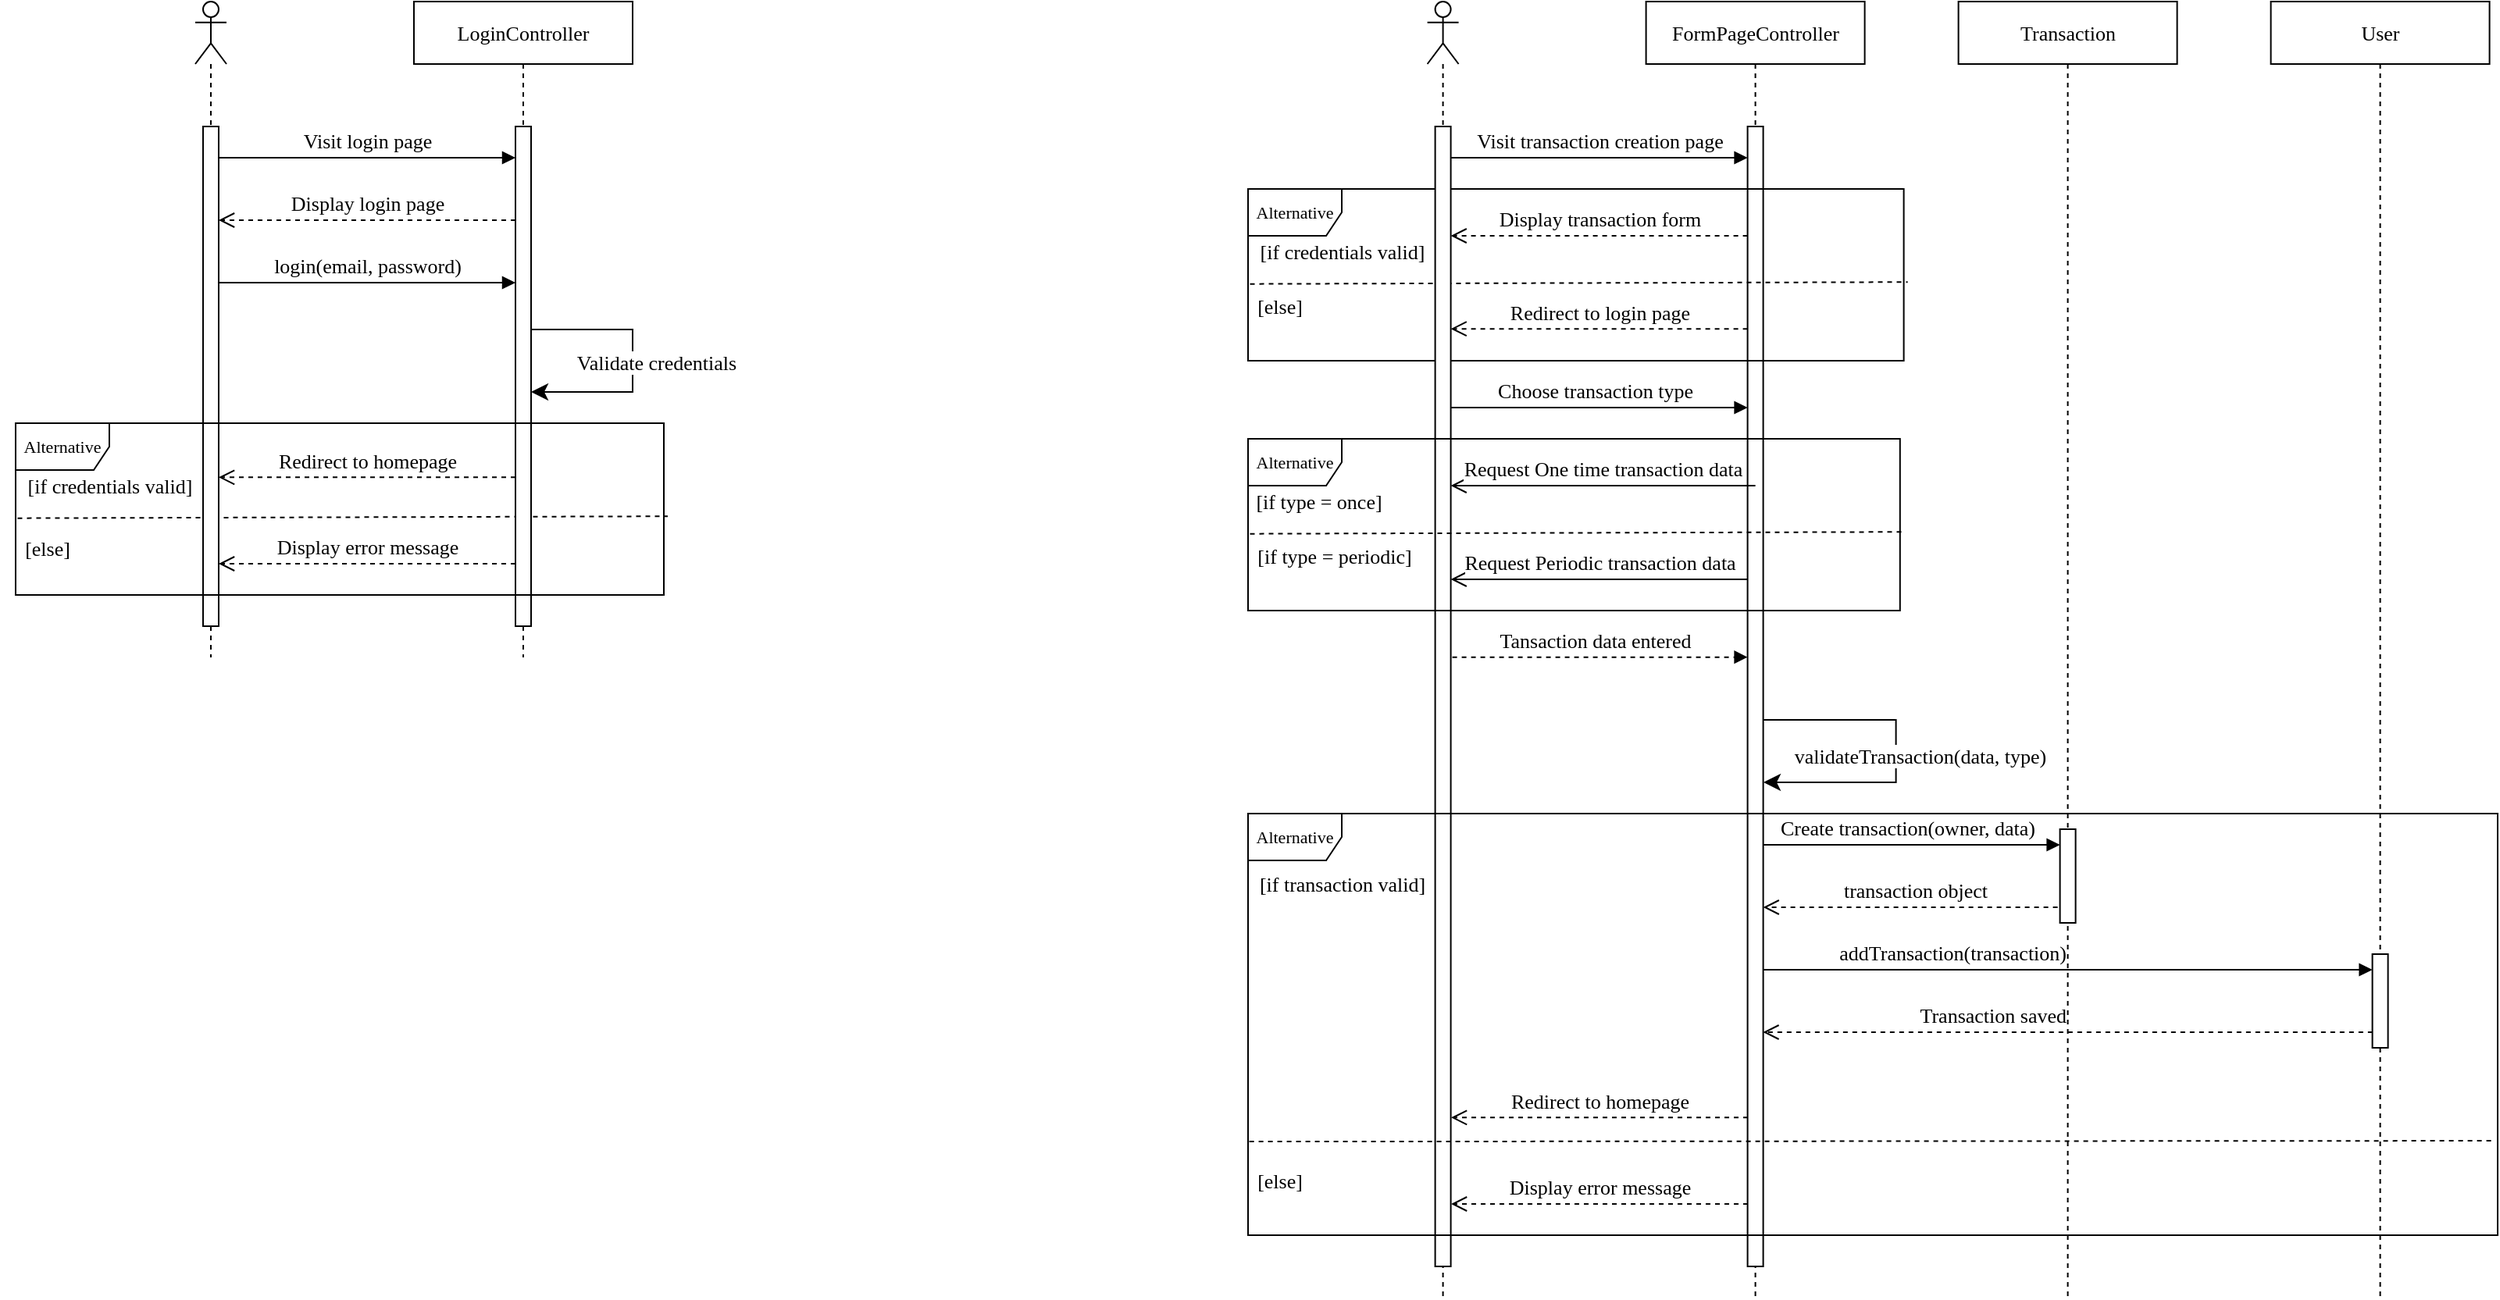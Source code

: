 <mxfile>
    <diagram name="Page-1" id="2YBvvXClWsGukQMizWep">
        <mxGraphModel dx="1391" dy="2754" grid="1" gridSize="10" guides="1" tooltips="1" connect="1" arrows="1" fold="1" page="1" pageScale="1" pageWidth="980" pageHeight="1390" math="0" shadow="0">
            <root>
                <mxCell id="0"/>
                <mxCell id="1" parent="0"/>
                <mxCell id="OT9MZSobIj806VVKi1cu-171" value="transaction object" style="html=1;verticalAlign=bottom;endArrow=open;dashed=1;endSize=8;curved=0;rounded=0;fontFamily=Georgia;fontSize=13;" parent="1" edge="1">
                    <mxGeometry relative="1" as="geometry">
                        <mxPoint x="2579.3" y="-760" as="sourcePoint"/>
                        <mxPoint x="2384.8" y="-760" as="targetPoint"/>
                    </mxGeometry>
                </mxCell>
                <mxCell id="OT9MZSobIj806VVKi1cu-168" value="Create transaction(owner, data)" style="html=1;verticalAlign=bottom;endArrow=block;curved=0;rounded=0;fontFamily=Georgia;fontSize=13;" parent="1" edge="1">
                    <mxGeometry width="80" relative="1" as="geometry">
                        <mxPoint x="2379.729" y="-800" as="sourcePoint"/>
                        <mxPoint x="2574.8" y="-800" as="targetPoint"/>
                    </mxGeometry>
                </mxCell>
                <mxCell id="OT9MZSobIj806VVKi1cu-185" value="Tansaction data entered" style="html=1;verticalAlign=bottom;endArrow=block;curved=0;rounded=0;dashed=1;fontFamily=Georgia;fontSize=13;" parent="1" target="OT9MZSobIj806VVKi1cu-111" edge="1">
                    <mxGeometry width="80" relative="1" as="geometry">
                        <mxPoint x="2179.8" y="-920.17" as="sourcePoint"/>
                        <mxPoint x="2369.8" y="-920.17" as="targetPoint"/>
                    </mxGeometry>
                </mxCell>
                <mxCell id="OT9MZSobIj806VVKi1cu-124" value="" style="endArrow=none;dashed=1;html=1;rounded=0;exitX=0.003;exitY=0.553;exitDx=0;exitDy=0;exitPerimeter=0;entryX=1.006;entryY=0.542;entryDx=0;entryDy=0;entryPerimeter=0;fontFamily=Georgia;fontSize=13;" parent="1" source="OT9MZSobIj806VVKi1cu-120" target="OT9MZSobIj806VVKi1cu-120" edge="1">
                    <mxGeometry width="50" height="50" relative="1" as="geometry">
                        <mxPoint x="1456" y="-950" as="sourcePoint"/>
                        <mxPoint x="1680" y="-1004" as="targetPoint"/>
                    </mxGeometry>
                </mxCell>
                <mxCell id="OT9MZSobIj806VVKi1cu-12" value="LoginController" style="shape=umlLifeline;perimeter=lifelinePerimeter;whiteSpace=wrap;html=1;container=0;dropTarget=0;collapsible=0;recursiveResize=0;outlineConnect=0;portConstraint=eastwest;newEdgeStyle={&quot;edgeStyle&quot;:&quot;elbowEdgeStyle&quot;,&quot;elbow&quot;:&quot;vertical&quot;,&quot;curved&quot;:0,&quot;rounded&quot;:0};fontFamily=Georgia;fontSize=13;" parent="1" vertex="1">
                    <mxGeometry x="1521" y="-1340" width="140" height="420" as="geometry"/>
                </mxCell>
                <mxCell id="OT9MZSobIj806VVKi1cu-13" value="" style="html=1;points=[];perimeter=orthogonalPerimeter;outlineConnect=0;targetShapes=umlLifeline;portConstraint=eastwest;newEdgeStyle={&quot;edgeStyle&quot;:&quot;elbowEdgeStyle&quot;,&quot;elbow&quot;:&quot;vertical&quot;,&quot;curved&quot;:0,&quot;rounded&quot;:0};fontFamily=Georgia;fontSize=13;" parent="OT9MZSobIj806VVKi1cu-12" vertex="1">
                    <mxGeometry x="65" y="80" width="10" height="320" as="geometry"/>
                </mxCell>
                <mxCell id="OT9MZSobIj806VVKi1cu-107" value="" style="edgeStyle=segmentEdgeStyle;endArrow=classic;html=1;curved=0;rounded=0;endSize=8;startSize=8;fontFamily=Georgia;fontSize=13;" parent="OT9MZSobIj806VVKi1cu-12" edge="1">
                    <mxGeometry width="50" height="50" relative="1" as="geometry">
                        <mxPoint x="75" y="210" as="sourcePoint"/>
                        <mxPoint x="75" y="250" as="targetPoint"/>
                        <Array as="points">
                            <mxPoint x="140" y="210"/>
                            <mxPoint x="140" y="250"/>
                        </Array>
                    </mxGeometry>
                </mxCell>
                <mxCell id="OT9MZSobIj806VVKi1cu-108" value="Validate credentials" style="edgeLabel;html=1;align=center;verticalAlign=middle;resizable=0;points=[];fontFamily=Georgia;fontSize=13;" parent="OT9MZSobIj806VVKi1cu-107" vertex="1" connectable="0">
                    <mxGeometry x="0.111" y="1" relative="1" as="geometry">
                        <mxPoint x="14" y="-9" as="offset"/>
                    </mxGeometry>
                </mxCell>
                <mxCell id="OT9MZSobIj806VVKi1cu-99" value="" style="shape=umlLifeline;perimeter=lifelinePerimeter;whiteSpace=wrap;html=1;container=1;dropTarget=0;collapsible=0;recursiveResize=0;outlineConnect=0;portConstraint=eastwest;newEdgeStyle={&quot;curved&quot;:0,&quot;rounded&quot;:0};participant=umlActor;fontFamily=Georgia;fontSize=13;" parent="1" vertex="1">
                    <mxGeometry x="1381" y="-1340" width="20" height="420" as="geometry"/>
                </mxCell>
                <mxCell id="OT9MZSobIj806VVKi1cu-101" value="" style="html=1;points=[];perimeter=orthogonalPerimeter;outlineConnect=0;targetShapes=umlLifeline;portConstraint=eastwest;newEdgeStyle={&quot;edgeStyle&quot;:&quot;elbowEdgeStyle&quot;,&quot;elbow&quot;:&quot;vertical&quot;,&quot;curved&quot;:0,&quot;rounded&quot;:0};fontFamily=Georgia;fontSize=13;" parent="OT9MZSobIj806VVKi1cu-99" vertex="1">
                    <mxGeometry x="5" y="80" width="10" height="320" as="geometry"/>
                </mxCell>
                <mxCell id="OT9MZSobIj806VVKi1cu-102" value="Visit login page" style="html=1;verticalAlign=bottom;endArrow=block;curved=0;rounded=0;fontFamily=Georgia;fontSize=13;" parent="1" source="OT9MZSobIj806VVKi1cu-101" edge="1">
                    <mxGeometry width="80" relative="1" as="geometry">
                        <mxPoint x="1376" y="-1240" as="sourcePoint"/>
                        <mxPoint x="1586" y="-1240" as="targetPoint"/>
                    </mxGeometry>
                </mxCell>
                <mxCell id="OT9MZSobIj806VVKi1cu-103" value="Display login page" style="html=1;verticalAlign=bottom;endArrow=open;dashed=1;endSize=8;curved=0;rounded=0;fontFamily=Georgia;fontSize=13;" parent="1" target="OT9MZSobIj806VVKi1cu-101" edge="1">
                    <mxGeometry relative="1" as="geometry">
                        <mxPoint x="1586" y="-1200" as="sourcePoint"/>
                        <mxPoint x="1376" y="-1200" as="targetPoint"/>
                    </mxGeometry>
                </mxCell>
                <mxCell id="OT9MZSobIj806VVKi1cu-104" value="login(email, password)" style="html=1;verticalAlign=bottom;endArrow=block;curved=0;rounded=0;fontFamily=Georgia;fontSize=13;" parent="1" source="OT9MZSobIj806VVKi1cu-101" edge="1">
                    <mxGeometry width="80" relative="1" as="geometry">
                        <mxPoint x="1376" y="-1160" as="sourcePoint"/>
                        <mxPoint x="1586" y="-1160" as="targetPoint"/>
                    </mxGeometry>
                </mxCell>
                <mxCell id="OT9MZSobIj806VVKi1cu-109" value="Redirect to homepage" style="html=1;verticalAlign=bottom;endArrow=open;dashed=1;endSize=8;curved=0;rounded=0;fontFamily=Georgia;fontSize=13;" parent="1" edge="1">
                    <mxGeometry relative="1" as="geometry">
                        <mxPoint x="1586" y="-1035.34" as="sourcePoint"/>
                        <mxPoint x="1396" y="-1035.34" as="targetPoint"/>
                    </mxGeometry>
                </mxCell>
                <mxCell id="OT9MZSobIj806VVKi1cu-110" value="FormPageController" style="shape=umlLifeline;perimeter=lifelinePerimeter;whiteSpace=wrap;html=1;container=0;dropTarget=0;collapsible=0;recursiveResize=0;outlineConnect=0;portConstraint=eastwest;newEdgeStyle={&quot;edgeStyle&quot;:&quot;elbowEdgeStyle&quot;,&quot;elbow&quot;:&quot;vertical&quot;,&quot;curved&quot;:0,&quot;rounded&quot;:0};fontFamily=Georgia;fontSize=13;" parent="1" vertex="1">
                    <mxGeometry x="2309.8" y="-1340" width="140" height="830" as="geometry"/>
                </mxCell>
                <mxCell id="OT9MZSobIj806VVKi1cu-111" value="" style="html=1;points=[];perimeter=orthogonalPerimeter;outlineConnect=0;targetShapes=umlLifeline;portConstraint=eastwest;newEdgeStyle={&quot;edgeStyle&quot;:&quot;elbowEdgeStyle&quot;,&quot;elbow&quot;:&quot;vertical&quot;,&quot;curved&quot;:0,&quot;rounded&quot;:0};fontFamily=Georgia;fontSize=13;" parent="OT9MZSobIj806VVKi1cu-110" vertex="1">
                    <mxGeometry x="65" y="80" width="10" height="730" as="geometry"/>
                </mxCell>
                <mxCell id="OT9MZSobIj806VVKi1cu-116" value="Visit transaction creation page" style="html=1;verticalAlign=bottom;endArrow=block;curved=0;rounded=0;fontFamily=Georgia;fontSize=13;" parent="1" source="OT9MZSobIj806VVKi1cu-115" edge="1">
                    <mxGeometry width="80" relative="1" as="geometry">
                        <mxPoint x="2164.8" y="-1240" as="sourcePoint"/>
                        <mxPoint x="2374.8" y="-1240" as="targetPoint"/>
                    </mxGeometry>
                </mxCell>
                <mxCell id="OT9MZSobIj806VVKi1cu-120" value="&lt;div style=&quot;font-size: 11px;&quot;&gt;Alternative&lt;/div&gt;" style="shape=umlFrame;whiteSpace=wrap;html=1;pointerEvents=0;fontFamily=Georgia;fontSize=11;" parent="1" vertex="1">
                    <mxGeometry x="1266" y="-1070" width="415" height="110" as="geometry"/>
                </mxCell>
                <mxCell id="OT9MZSobIj806VVKi1cu-121" value="[if credentials valid]" style="text;html=1;align=center;verticalAlign=middle;resizable=0;points=[];autosize=1;strokeColor=none;fillColor=none;fontFamily=Georgia;fontSize=13;" parent="1" vertex="1">
                    <mxGeometry x="1256" y="-1045" width="140" height="30" as="geometry"/>
                </mxCell>
                <mxCell id="OT9MZSobIj806VVKi1cu-125" value="Display error message" style="html=1;verticalAlign=bottom;endArrow=open;dashed=1;endSize=8;curved=0;rounded=0;fontFamily=Georgia;fontSize=13;" parent="1" edge="1">
                    <mxGeometry relative="1" as="geometry">
                        <mxPoint x="1586" y="-980" as="sourcePoint"/>
                        <mxPoint x="1396" y="-980" as="targetPoint"/>
                    </mxGeometry>
                </mxCell>
                <mxCell id="OT9MZSobIj806VVKi1cu-126" value="[else]" style="text;html=1;align=center;verticalAlign=middle;resizable=0;points=[];autosize=1;strokeColor=none;fillColor=none;fontFamily=Georgia;fontSize=13;" parent="1" vertex="1">
                    <mxGeometry x="1256" y="-1005" width="60" height="30" as="geometry"/>
                </mxCell>
                <mxCell id="OT9MZSobIj806VVKi1cu-130" value="" style="endArrow=none;dashed=1;html=1;rounded=0;exitX=0.003;exitY=0.553;exitDx=0;exitDy=0;exitPerimeter=0;entryX=1.006;entryY=0.542;entryDx=0;entryDy=0;entryPerimeter=0;fontFamily=Georgia;fontSize=13;" parent="1" source="OT9MZSobIj806VVKi1cu-132" target="OT9MZSobIj806VVKi1cu-132" edge="1">
                    <mxGeometry width="50" height="50" relative="1" as="geometry">
                        <mxPoint x="2249.8" y="-1060" as="sourcePoint"/>
                        <mxPoint x="2473.8" y="-1114" as="targetPoint"/>
                    </mxGeometry>
                </mxCell>
                <mxCell id="OT9MZSobIj806VVKi1cu-132" value="&lt;div style=&quot;font-size: 11px;&quot;&gt;Alternative&lt;/div&gt;" style="shape=umlFrame;whiteSpace=wrap;html=1;pointerEvents=0;fontFamily=Georgia;fontSize=13;" parent="1" vertex="1">
                    <mxGeometry x="2055" y="-1220" width="419.8" height="110" as="geometry"/>
                </mxCell>
                <mxCell id="OT9MZSobIj806VVKi1cu-133" value="[if credentials valid]" style="text;html=1;align=center;verticalAlign=middle;resizable=0;points=[];autosize=1;strokeColor=none;fillColor=none;fontFamily=Georgia;fontSize=13;" parent="1" vertex="1">
                    <mxGeometry x="2045" y="-1195" width="140" height="30" as="geometry"/>
                </mxCell>
                <mxCell id="OT9MZSobIj806VVKi1cu-135" value="[else]" style="text;html=1;align=center;verticalAlign=middle;resizable=0;points=[];autosize=1;strokeColor=none;fillColor=none;fontFamily=Georgia;fontSize=13;" parent="1" vertex="1">
                    <mxGeometry x="2045" y="-1160" width="60" height="30" as="geometry"/>
                </mxCell>
                <mxCell id="OT9MZSobIj806VVKi1cu-136" value="Display transaction form" style="html=1;verticalAlign=bottom;endArrow=open;dashed=1;endSize=8;curved=0;rounded=0;fontFamily=Georgia;fontSize=13;" parent="1" source="OT9MZSobIj806VVKi1cu-111" edge="1">
                    <mxGeometry relative="1" as="geometry">
                        <mxPoint x="2379.8" y="-1190" as="sourcePoint"/>
                        <mxPoint x="2184.8" y="-1190" as="targetPoint"/>
                    </mxGeometry>
                </mxCell>
                <mxCell id="OT9MZSobIj806VVKi1cu-137" value="Redirect to login page" style="html=1;verticalAlign=bottom;endArrow=open;dashed=1;endSize=8;curved=0;rounded=0;fontFamily=Georgia;fontSize=13;" parent="1" target="OT9MZSobIj806VVKi1cu-115" edge="1">
                    <mxGeometry relative="1" as="geometry">
                        <mxPoint x="2374.8" y="-1130.4" as="sourcePoint"/>
                        <mxPoint x="2179.8" y="-1130.4" as="targetPoint"/>
                    </mxGeometry>
                </mxCell>
                <mxCell id="OT9MZSobIj806VVKi1cu-141" value="Choose transaction type" style="html=1;verticalAlign=bottom;endArrow=block;curved=0;rounded=0;fontFamily=Georgia;fontSize=13;" parent="1" target="OT9MZSobIj806VVKi1cu-111" edge="1">
                    <mxGeometry width="80" relative="1" as="geometry">
                        <mxPoint x="2179.8" y="-1080" as="sourcePoint"/>
                        <mxPoint x="2369.8" y="-1080" as="targetPoint"/>
                    </mxGeometry>
                </mxCell>
                <mxCell id="OT9MZSobIj806VVKi1cu-114" value="" style="shape=umlLifeline;perimeter=lifelinePerimeter;whiteSpace=wrap;html=1;container=1;dropTarget=0;collapsible=0;recursiveResize=0;outlineConnect=0;portConstraint=eastwest;newEdgeStyle={&quot;curved&quot;:0,&quot;rounded&quot;:0};participant=umlActor;fontFamily=Georgia;fontSize=13;" parent="1" vertex="1">
                    <mxGeometry x="2169.8" y="-1340" width="20" height="830" as="geometry"/>
                </mxCell>
                <mxCell id="OT9MZSobIj806VVKi1cu-115" value="" style="html=1;points=[];perimeter=orthogonalPerimeter;outlineConnect=0;targetShapes=umlLifeline;portConstraint=eastwest;newEdgeStyle={&quot;edgeStyle&quot;:&quot;elbowEdgeStyle&quot;,&quot;elbow&quot;:&quot;vertical&quot;,&quot;curved&quot;:0,&quot;rounded&quot;:0};fontFamily=Georgia;fontSize=13;" parent="OT9MZSobIj806VVKi1cu-114" vertex="1">
                    <mxGeometry x="5" y="80" width="10" height="730" as="geometry"/>
                </mxCell>
                <mxCell id="OT9MZSobIj806VVKi1cu-142" value="" style="endArrow=none;dashed=1;html=1;rounded=0;exitX=0.003;exitY=0.553;exitDx=0;exitDy=0;exitPerimeter=0;entryX=1.006;entryY=0.542;entryDx=0;entryDy=0;entryPerimeter=0;fontFamily=Georgia;fontSize=13;" parent="1" source="OT9MZSobIj806VVKi1cu-143" target="OT9MZSobIj806VVKi1cu-143" edge="1">
                    <mxGeometry width="50" height="50" relative="1" as="geometry">
                        <mxPoint x="2247.4" y="-900" as="sourcePoint"/>
                        <mxPoint x="2471.4" y="-954" as="targetPoint"/>
                    </mxGeometry>
                </mxCell>
                <mxCell id="OT9MZSobIj806VVKi1cu-143" value="&lt;div style=&quot;font-size: 12px;&quot;&gt;&lt;font style=&quot;font-size: 11px;&quot;&gt;Alternative&lt;/font&gt;&lt;/div&gt;" style="shape=umlFrame;whiteSpace=wrap;html=1;pointerEvents=0;fontFamily=Georgia;fontSize=13;" parent="1" vertex="1">
                    <mxGeometry x="2055" y="-1060" width="417.4" height="110" as="geometry"/>
                </mxCell>
                <mxCell id="OT9MZSobIj806VVKi1cu-144" value="[if type = once]" style="text;html=1;align=center;verticalAlign=middle;resizable=0;points=[];autosize=1;strokeColor=none;fillColor=none;fontFamily=Georgia;fontSize=13;" parent="1" vertex="1">
                    <mxGeometry x="2045" y="-1035" width="110" height="30" as="geometry"/>
                </mxCell>
                <mxCell id="OT9MZSobIj806VVKi1cu-145" value="[if type = periodic]" style="text;html=1;align=center;verticalAlign=middle;resizable=0;points=[];autosize=1;strokeColor=none;fillColor=none;fontFamily=Georgia;fontSize=13;" parent="1" vertex="1">
                    <mxGeometry x="2045" y="-1000" width="130" height="30" as="geometry"/>
                </mxCell>
                <mxCell id="OT9MZSobIj806VVKi1cu-147" value="Request One time transaction data" style="html=1;verticalAlign=bottom;endArrow=open;endSize=8;curved=0;rounded=0;fontFamily=Georgia;fontSize=13;" parent="1" target="OT9MZSobIj806VVKi1cu-115" edge="1">
                    <mxGeometry relative="1" as="geometry">
                        <mxPoint x="2379.8" y="-1030" as="sourcePoint"/>
                        <mxPoint x="2189.8" y="-1030" as="targetPoint"/>
                    </mxGeometry>
                </mxCell>
                <mxCell id="OT9MZSobIj806VVKi1cu-148" value="Request Periodic transaction data" style="html=1;verticalAlign=bottom;endArrow=open;endSize=8;curved=0;rounded=0;fontFamily=Georgia;fontSize=13;" parent="1" target="OT9MZSobIj806VVKi1cu-115" edge="1">
                    <mxGeometry relative="1" as="geometry">
                        <mxPoint x="2374.8" y="-970" as="sourcePoint"/>
                        <mxPoint x="2179.8" y="-969.8" as="targetPoint"/>
                    </mxGeometry>
                </mxCell>
                <mxCell id="OT9MZSobIj806VVKi1cu-149" value="Transaction" style="shape=umlLifeline;perimeter=lifelinePerimeter;whiteSpace=wrap;html=1;container=0;dropTarget=0;collapsible=0;recursiveResize=0;outlineConnect=0;portConstraint=eastwest;newEdgeStyle={&quot;edgeStyle&quot;:&quot;elbowEdgeStyle&quot;,&quot;elbow&quot;:&quot;vertical&quot;,&quot;curved&quot;:0,&quot;rounded&quot;:0};fontFamily=Georgia;fontSize=13;" parent="1" vertex="1">
                    <mxGeometry x="2509.8" y="-1340" width="140" height="830" as="geometry"/>
                </mxCell>
                <mxCell id="OT9MZSobIj806VVKi1cu-150" value="" style="html=1;points=[];perimeter=orthogonalPerimeter;outlineConnect=0;targetShapes=umlLifeline;portConstraint=eastwest;newEdgeStyle={&quot;edgeStyle&quot;:&quot;elbowEdgeStyle&quot;,&quot;elbow&quot;:&quot;vertical&quot;,&quot;curved&quot;:0,&quot;rounded&quot;:0};fontFamily=Georgia;fontSize=13;" parent="OT9MZSobIj806VVKi1cu-149" vertex="1">
                    <mxGeometry x="65.0" y="530" width="10" height="60" as="geometry"/>
                </mxCell>
                <mxCell id="OT9MZSobIj806VVKi1cu-160" value="" style="endArrow=none;dashed=1;html=1;rounded=0;exitX=0.001;exitY=0.778;exitDx=0;exitDy=0;exitPerimeter=0;entryX=0.998;entryY=0.776;entryDx=0;entryDy=0;entryPerimeter=0;fontFamily=Georgia;fontSize=13;" parent="1" source="OT9MZSobIj806VVKi1cu-164" target="OT9MZSobIj806VVKi1cu-164" edge="1">
                    <mxGeometry width="50" height="50" relative="1" as="geometry">
                        <mxPoint x="2074.805" y="-647.03" as="sourcePoint"/>
                        <mxPoint x="2862.16" y="-650.0" as="targetPoint"/>
                    </mxGeometry>
                </mxCell>
                <mxCell id="OT9MZSobIj806VVKi1cu-161" value="" style="edgeStyle=segmentEdgeStyle;endArrow=classic;html=1;curved=0;rounded=0;endSize=8;startSize=8;fontFamily=Georgia;fontSize=13;" parent="1" edge="1">
                    <mxGeometry width="50" height="50" relative="1" as="geometry">
                        <mxPoint x="2385" y="-880" as="sourcePoint"/>
                        <mxPoint x="2385" y="-840" as="targetPoint"/>
                        <Array as="points">
                            <mxPoint x="2469.8" y="-880"/>
                            <mxPoint x="2469.8" y="-840"/>
                        </Array>
                    </mxGeometry>
                </mxCell>
                <mxCell id="OT9MZSobIj806VVKi1cu-162" value="validateTransaction(data, type)" style="edgeLabel;html=1;align=center;verticalAlign=middle;resizable=0;points=[];fontFamily=Georgia;fontSize=13;" parent="OT9MZSobIj806VVKi1cu-161" vertex="1" connectable="0">
                    <mxGeometry x="0.111" y="1" relative="1" as="geometry">
                        <mxPoint x="14" y="-9" as="offset"/>
                    </mxGeometry>
                </mxCell>
                <mxCell id="OT9MZSobIj806VVKi1cu-163" value="Redirect to homepage" style="html=1;verticalAlign=bottom;endArrow=open;dashed=1;endSize=8;curved=0;rounded=0;fontFamily=Georgia;fontSize=13;" parent="1" edge="1">
                    <mxGeometry relative="1" as="geometry">
                        <mxPoint x="2375" y="-625.34" as="sourcePoint"/>
                        <mxPoint x="2185" y="-625.34" as="targetPoint"/>
                    </mxGeometry>
                </mxCell>
                <mxCell id="OT9MZSobIj806VVKi1cu-164" value="&lt;div style=&quot;font-size: 11px;&quot;&gt;Alternative&lt;/div&gt;" style="shape=umlFrame;whiteSpace=wrap;html=1;pointerEvents=0;fontFamily=Georgia;fontSize=11;" parent="1" vertex="1">
                    <mxGeometry x="2055" y="-820" width="800" height="270" as="geometry"/>
                </mxCell>
                <mxCell id="OT9MZSobIj806VVKi1cu-165" value="[if transaction valid]" style="text;html=1;align=center;verticalAlign=middle;resizable=0;points=[];autosize=1;strokeColor=none;fillColor=none;fontFamily=Georgia;fontSize=13;" parent="1" vertex="1">
                    <mxGeometry x="2045" y="-790" width="140" height="30" as="geometry"/>
                </mxCell>
                <mxCell id="OT9MZSobIj806VVKi1cu-166" value="Display error message" style="html=1;verticalAlign=bottom;endArrow=open;dashed=1;endSize=8;curved=0;rounded=0;fontFamily=Georgia;fontSize=13;" parent="1" edge="1">
                    <mxGeometry relative="1" as="geometry">
                        <mxPoint x="2375" y="-570" as="sourcePoint"/>
                        <mxPoint x="2185" y="-570" as="targetPoint"/>
                    </mxGeometry>
                </mxCell>
                <mxCell id="OT9MZSobIj806VVKi1cu-167" value="[else]" style="text;html=1;align=center;verticalAlign=middle;resizable=0;points=[];autosize=1;strokeColor=none;fillColor=none;fontFamily=Georgia;fontSize=13;" parent="1" vertex="1">
                    <mxGeometry x="2045" y="-600" width="60" height="30" as="geometry"/>
                </mxCell>
                <mxCell id="OT9MZSobIj806VVKi1cu-169" value="User" style="shape=umlLifeline;perimeter=lifelinePerimeter;whiteSpace=wrap;html=1;container=0;dropTarget=0;collapsible=0;recursiveResize=0;outlineConnect=0;portConstraint=eastwest;newEdgeStyle={&quot;edgeStyle&quot;:&quot;elbowEdgeStyle&quot;,&quot;elbow&quot;:&quot;vertical&quot;,&quot;curved&quot;:0,&quot;rounded&quot;:0};fontFamily=Georgia;fontSize=13;" parent="1" vertex="1">
                    <mxGeometry x="2709.8" y="-1340" width="140" height="830" as="geometry"/>
                </mxCell>
                <mxCell id="OT9MZSobIj806VVKi1cu-170" value="" style="html=1;points=[];perimeter=orthogonalPerimeter;outlineConnect=0;targetShapes=umlLifeline;portConstraint=eastwest;newEdgeStyle={&quot;edgeStyle&quot;:&quot;elbowEdgeStyle&quot;,&quot;elbow&quot;:&quot;vertical&quot;,&quot;curved&quot;:0,&quot;rounded&quot;:0};fontFamily=Georgia;fontSize=13;" parent="OT9MZSobIj806VVKi1cu-169" vertex="1">
                    <mxGeometry x="65" y="610" width="10" height="60" as="geometry"/>
                </mxCell>
                <mxCell id="OT9MZSobIj806VVKi1cu-172" value="&lt;div align=&quot;right&quot; style=&quot;font-size: 13px;&quot;&gt;addTransaction(transaction)&lt;/div&gt;" style="html=1;verticalAlign=bottom;endArrow=block;curved=0;rounded=0;align=right;fontFamily=Georgia;fontSize=13;" parent="1" edge="1">
                    <mxGeometry x="0.001" width="80" relative="1" as="geometry">
                        <mxPoint x="2384.8" y="-720" as="sourcePoint"/>
                        <mxPoint x="2774.8" y="-720" as="targetPoint"/>
                        <mxPoint as="offset"/>
                    </mxGeometry>
                </mxCell>
                <mxCell id="OT9MZSobIj806VVKi1cu-173" value="&lt;div align=&quot;right&quot; style=&quot;font-size: 13px;&quot;&gt;Transaction saved&lt;/div&gt;" style="html=1;verticalAlign=bottom;endArrow=open;dashed=1;endSize=8;curved=0;rounded=0;entryX=0.534;entryY=0.702;entryDx=0;entryDy=0;entryPerimeter=0;align=right;fontFamily=Georgia;fontSize=13;" parent="1" edge="1">
                    <mxGeometry relative="1" as="geometry">
                        <mxPoint x="2774.92" y="-680" as="sourcePoint"/>
                        <mxPoint x="2384.68" y="-680" as="targetPoint"/>
                    </mxGeometry>
                </mxCell>
            </root>
        </mxGraphModel>
    </diagram>
</mxfile>